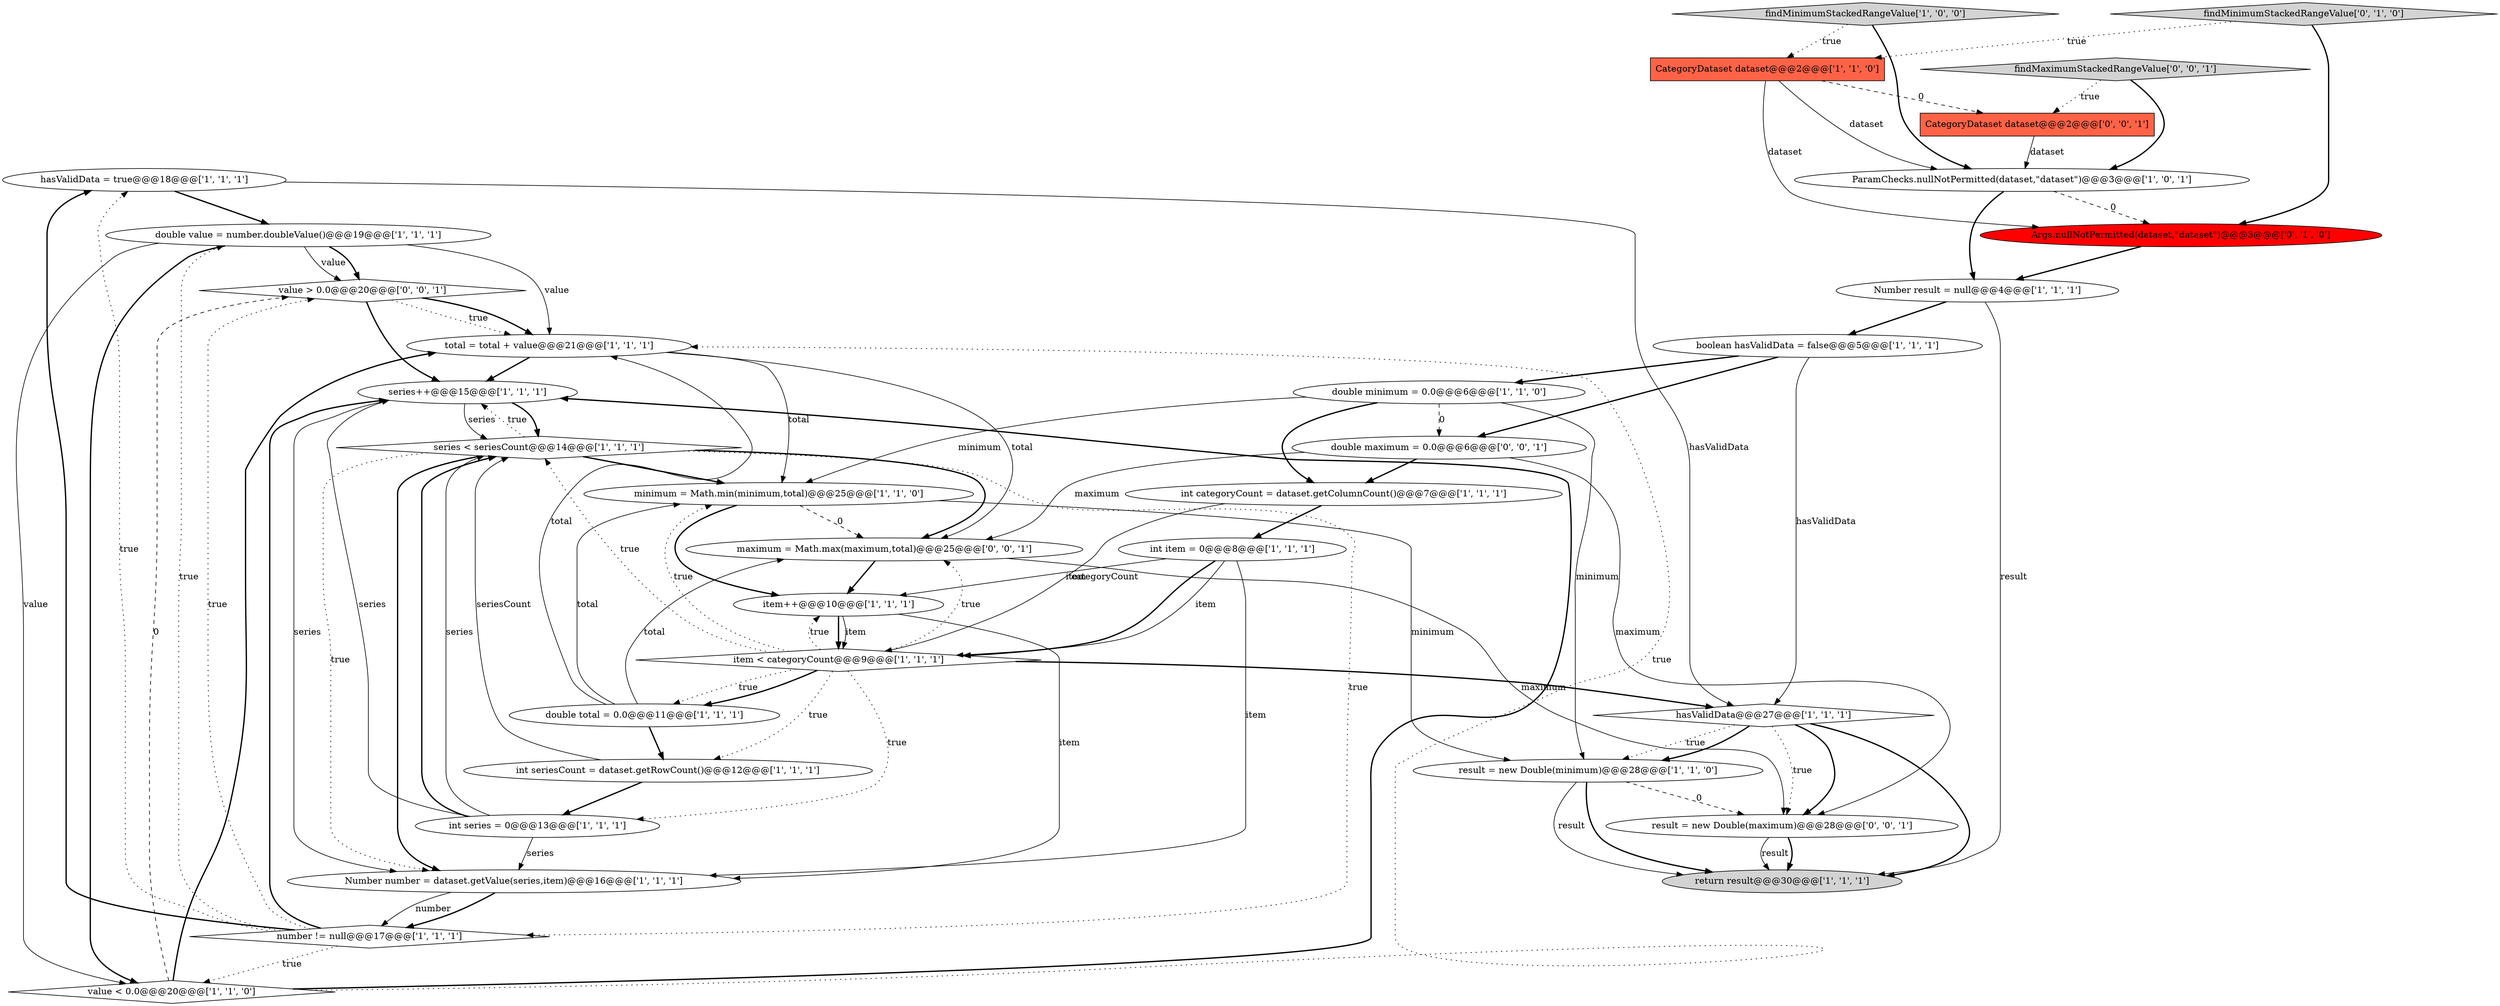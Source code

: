 digraph {
8 [style = filled, label = "hasValidData = true@@@18@@@['1', '1', '1']", fillcolor = white, shape = ellipse image = "AAA0AAABBB1BBB"];
24 [style = filled, label = "boolean hasValidData = false@@@5@@@['1', '1', '1']", fillcolor = white, shape = ellipse image = "AAA0AAABBB1BBB"];
3 [style = filled, label = "Number result = null@@@4@@@['1', '1', '1']", fillcolor = white, shape = ellipse image = "AAA0AAABBB1BBB"];
13 [style = filled, label = "item < categoryCount@@@9@@@['1', '1', '1']", fillcolor = white, shape = diamond image = "AAA0AAABBB1BBB"];
30 [style = filled, label = "value > 0.0@@@20@@@['0', '0', '1']", fillcolor = white, shape = diamond image = "AAA0AAABBB3BBB"];
1 [style = filled, label = "total = total + value@@@21@@@['1', '1', '1']", fillcolor = white, shape = ellipse image = "AAA0AAABBB1BBB"];
23 [style = filled, label = "ParamChecks.nullNotPermitted(dataset,\"dataset\")@@@3@@@['1', '0', '1']", fillcolor = white, shape = ellipse image = "AAA0AAABBB1BBB"];
10 [style = filled, label = "number != null@@@17@@@['1', '1', '1']", fillcolor = white, shape = diamond image = "AAA0AAABBB1BBB"];
12 [style = filled, label = "series++@@@15@@@['1', '1', '1']", fillcolor = white, shape = ellipse image = "AAA0AAABBB1BBB"];
21 [style = filled, label = "CategoryDataset dataset@@@2@@@['1', '1', '0']", fillcolor = tomato, shape = box image = "AAA0AAABBB1BBB"];
4 [style = filled, label = "double minimum = 0.0@@@6@@@['1', '1', '0']", fillcolor = white, shape = ellipse image = "AAA0AAABBB1BBB"];
9 [style = filled, label = "int series = 0@@@13@@@['1', '1', '1']", fillcolor = white, shape = ellipse image = "AAA0AAABBB1BBB"];
14 [style = filled, label = "findMinimumStackedRangeValue['1', '0', '0']", fillcolor = lightgray, shape = diamond image = "AAA0AAABBB1BBB"];
32 [style = filled, label = "double maximum = 0.0@@@6@@@['0', '0', '1']", fillcolor = white, shape = ellipse image = "AAA0AAABBB3BBB"];
29 [style = filled, label = "maximum = Math.max(maximum,total)@@@25@@@['0', '0', '1']", fillcolor = white, shape = ellipse image = "AAA0AAABBB3BBB"];
15 [style = filled, label = "item++@@@10@@@['1', '1', '1']", fillcolor = white, shape = ellipse image = "AAA0AAABBB1BBB"];
5 [style = filled, label = "double total = 0.0@@@11@@@['1', '1', '1']", fillcolor = white, shape = ellipse image = "AAA0AAABBB1BBB"];
16 [style = filled, label = "double value = number.doubleValue()@@@19@@@['1', '1', '1']", fillcolor = white, shape = ellipse image = "AAA0AAABBB1BBB"];
26 [style = filled, label = "findMinimumStackedRangeValue['0', '1', '0']", fillcolor = lightgray, shape = diamond image = "AAA0AAABBB2BBB"];
0 [style = filled, label = "Number number = dataset.getValue(series,item)@@@16@@@['1', '1', '1']", fillcolor = white, shape = ellipse image = "AAA0AAABBB1BBB"];
6 [style = filled, label = "return result@@@30@@@['1', '1', '1']", fillcolor = lightgray, shape = ellipse image = "AAA0AAABBB1BBB"];
27 [style = filled, label = "CategoryDataset dataset@@@2@@@['0', '0', '1']", fillcolor = tomato, shape = box image = "AAA0AAABBB3BBB"];
19 [style = filled, label = "int seriesCount = dataset.getRowCount()@@@12@@@['1', '1', '1']", fillcolor = white, shape = ellipse image = "AAA0AAABBB1BBB"];
18 [style = filled, label = "value < 0.0@@@20@@@['1', '1', '0']", fillcolor = white, shape = diamond image = "AAA0AAABBB1BBB"];
31 [style = filled, label = "result = new Double(maximum)@@@28@@@['0', '0', '1']", fillcolor = white, shape = ellipse image = "AAA0AAABBB3BBB"];
2 [style = filled, label = "hasValidData@@@27@@@['1', '1', '1']", fillcolor = white, shape = diamond image = "AAA0AAABBB1BBB"];
7 [style = filled, label = "result = new Double(minimum)@@@28@@@['1', '1', '0']", fillcolor = white, shape = ellipse image = "AAA0AAABBB1BBB"];
22 [style = filled, label = "int categoryCount = dataset.getColumnCount()@@@7@@@['1', '1', '1']", fillcolor = white, shape = ellipse image = "AAA0AAABBB1BBB"];
17 [style = filled, label = "minimum = Math.min(minimum,total)@@@25@@@['1', '1', '0']", fillcolor = white, shape = ellipse image = "AAA0AAABBB1BBB"];
11 [style = filled, label = "int item = 0@@@8@@@['1', '1', '1']", fillcolor = white, shape = ellipse image = "AAA0AAABBB1BBB"];
25 [style = filled, label = "Args.nullNotPermitted(dataset,\"dataset\")@@@3@@@['0', '1', '0']", fillcolor = red, shape = ellipse image = "AAA1AAABBB2BBB"];
28 [style = filled, label = "findMaximumStackedRangeValue['0', '0', '1']", fillcolor = lightgray, shape = diamond image = "AAA0AAABBB3BBB"];
20 [style = filled, label = "series < seriesCount@@@14@@@['1', '1', '1']", fillcolor = white, shape = diamond image = "AAA0AAABBB1BBB"];
8->16 [style = bold, label=""];
10->8 [style = dotted, label="true"];
29->15 [style = bold, label=""];
32->22 [style = bold, label=""];
1->17 [style = solid, label="total"];
3->24 [style = bold, label=""];
29->31 [style = solid, label="maximum"];
23->25 [style = dashed, label="0"];
2->6 [style = bold, label=""];
18->30 [style = dashed, label="0"];
20->0 [style = dotted, label="true"];
13->20 [style = dotted, label="true"];
20->0 [style = bold, label=""];
24->32 [style = bold, label=""];
15->0 [style = solid, label="item"];
13->5 [style = dotted, label="true"];
8->2 [style = solid, label="hasValidData"];
9->20 [style = solid, label="series"];
10->30 [style = dotted, label="true"];
14->21 [style = dotted, label="true"];
31->6 [style = bold, label=""];
32->31 [style = solid, label="maximum"];
10->8 [style = bold, label=""];
32->29 [style = solid, label="maximum"];
19->9 [style = bold, label=""];
10->12 [style = bold, label=""];
11->13 [style = bold, label=""];
11->0 [style = solid, label="item"];
1->12 [style = bold, label=""];
13->15 [style = dotted, label="true"];
16->18 [style = solid, label="value"];
28->27 [style = dotted, label="true"];
5->1 [style = solid, label="total"];
16->30 [style = solid, label="value"];
10->16 [style = dotted, label="true"];
2->31 [style = bold, label=""];
31->6 [style = solid, label="result"];
13->9 [style = dotted, label="true"];
10->18 [style = dotted, label="true"];
13->17 [style = dotted, label="true"];
15->13 [style = bold, label=""];
21->23 [style = solid, label="dataset"];
22->13 [style = solid, label="categoryCount"];
25->3 [style = bold, label=""];
11->15 [style = solid, label="item"];
18->12 [style = bold, label=""];
13->19 [style = dotted, label="true"];
23->3 [style = bold, label=""];
24->2 [style = solid, label="hasValidData"];
18->1 [style = bold, label=""];
4->17 [style = solid, label="minimum"];
13->29 [style = dotted, label="true"];
12->0 [style = solid, label="series"];
7->6 [style = bold, label=""];
20->10 [style = dotted, label="true"];
17->15 [style = bold, label=""];
13->5 [style = bold, label=""];
16->1 [style = solid, label="value"];
19->20 [style = solid, label="seriesCount"];
4->22 [style = bold, label=""];
22->11 [style = bold, label=""];
4->7 [style = solid, label="minimum"];
5->29 [style = solid, label="total"];
16->18 [style = bold, label=""];
7->31 [style = dashed, label="0"];
21->27 [style = dashed, label="0"];
15->13 [style = solid, label="item"];
7->6 [style = solid, label="result"];
18->1 [style = dotted, label="true"];
1->29 [style = solid, label="total"];
12->20 [style = bold, label=""];
9->20 [style = bold, label=""];
17->7 [style = solid, label="minimum"];
5->19 [style = bold, label=""];
30->12 [style = bold, label=""];
14->23 [style = bold, label=""];
3->6 [style = solid, label="result"];
28->23 [style = bold, label=""];
16->30 [style = bold, label=""];
13->2 [style = bold, label=""];
0->10 [style = solid, label="number"];
30->1 [style = dotted, label="true"];
20->17 [style = bold, label=""];
30->1 [style = bold, label=""];
20->29 [style = bold, label=""];
26->25 [style = bold, label=""];
17->29 [style = dashed, label="0"];
2->31 [style = dotted, label="true"];
12->20 [style = solid, label="series"];
4->32 [style = dashed, label="0"];
0->10 [style = bold, label=""];
24->4 [style = bold, label=""];
26->21 [style = dotted, label="true"];
2->7 [style = dotted, label="true"];
5->17 [style = solid, label="total"];
11->13 [style = solid, label="item"];
20->12 [style = dotted, label="true"];
21->25 [style = solid, label="dataset"];
2->7 [style = bold, label=""];
9->12 [style = solid, label="series"];
27->23 [style = solid, label="dataset"];
9->0 [style = solid, label="series"];
}
